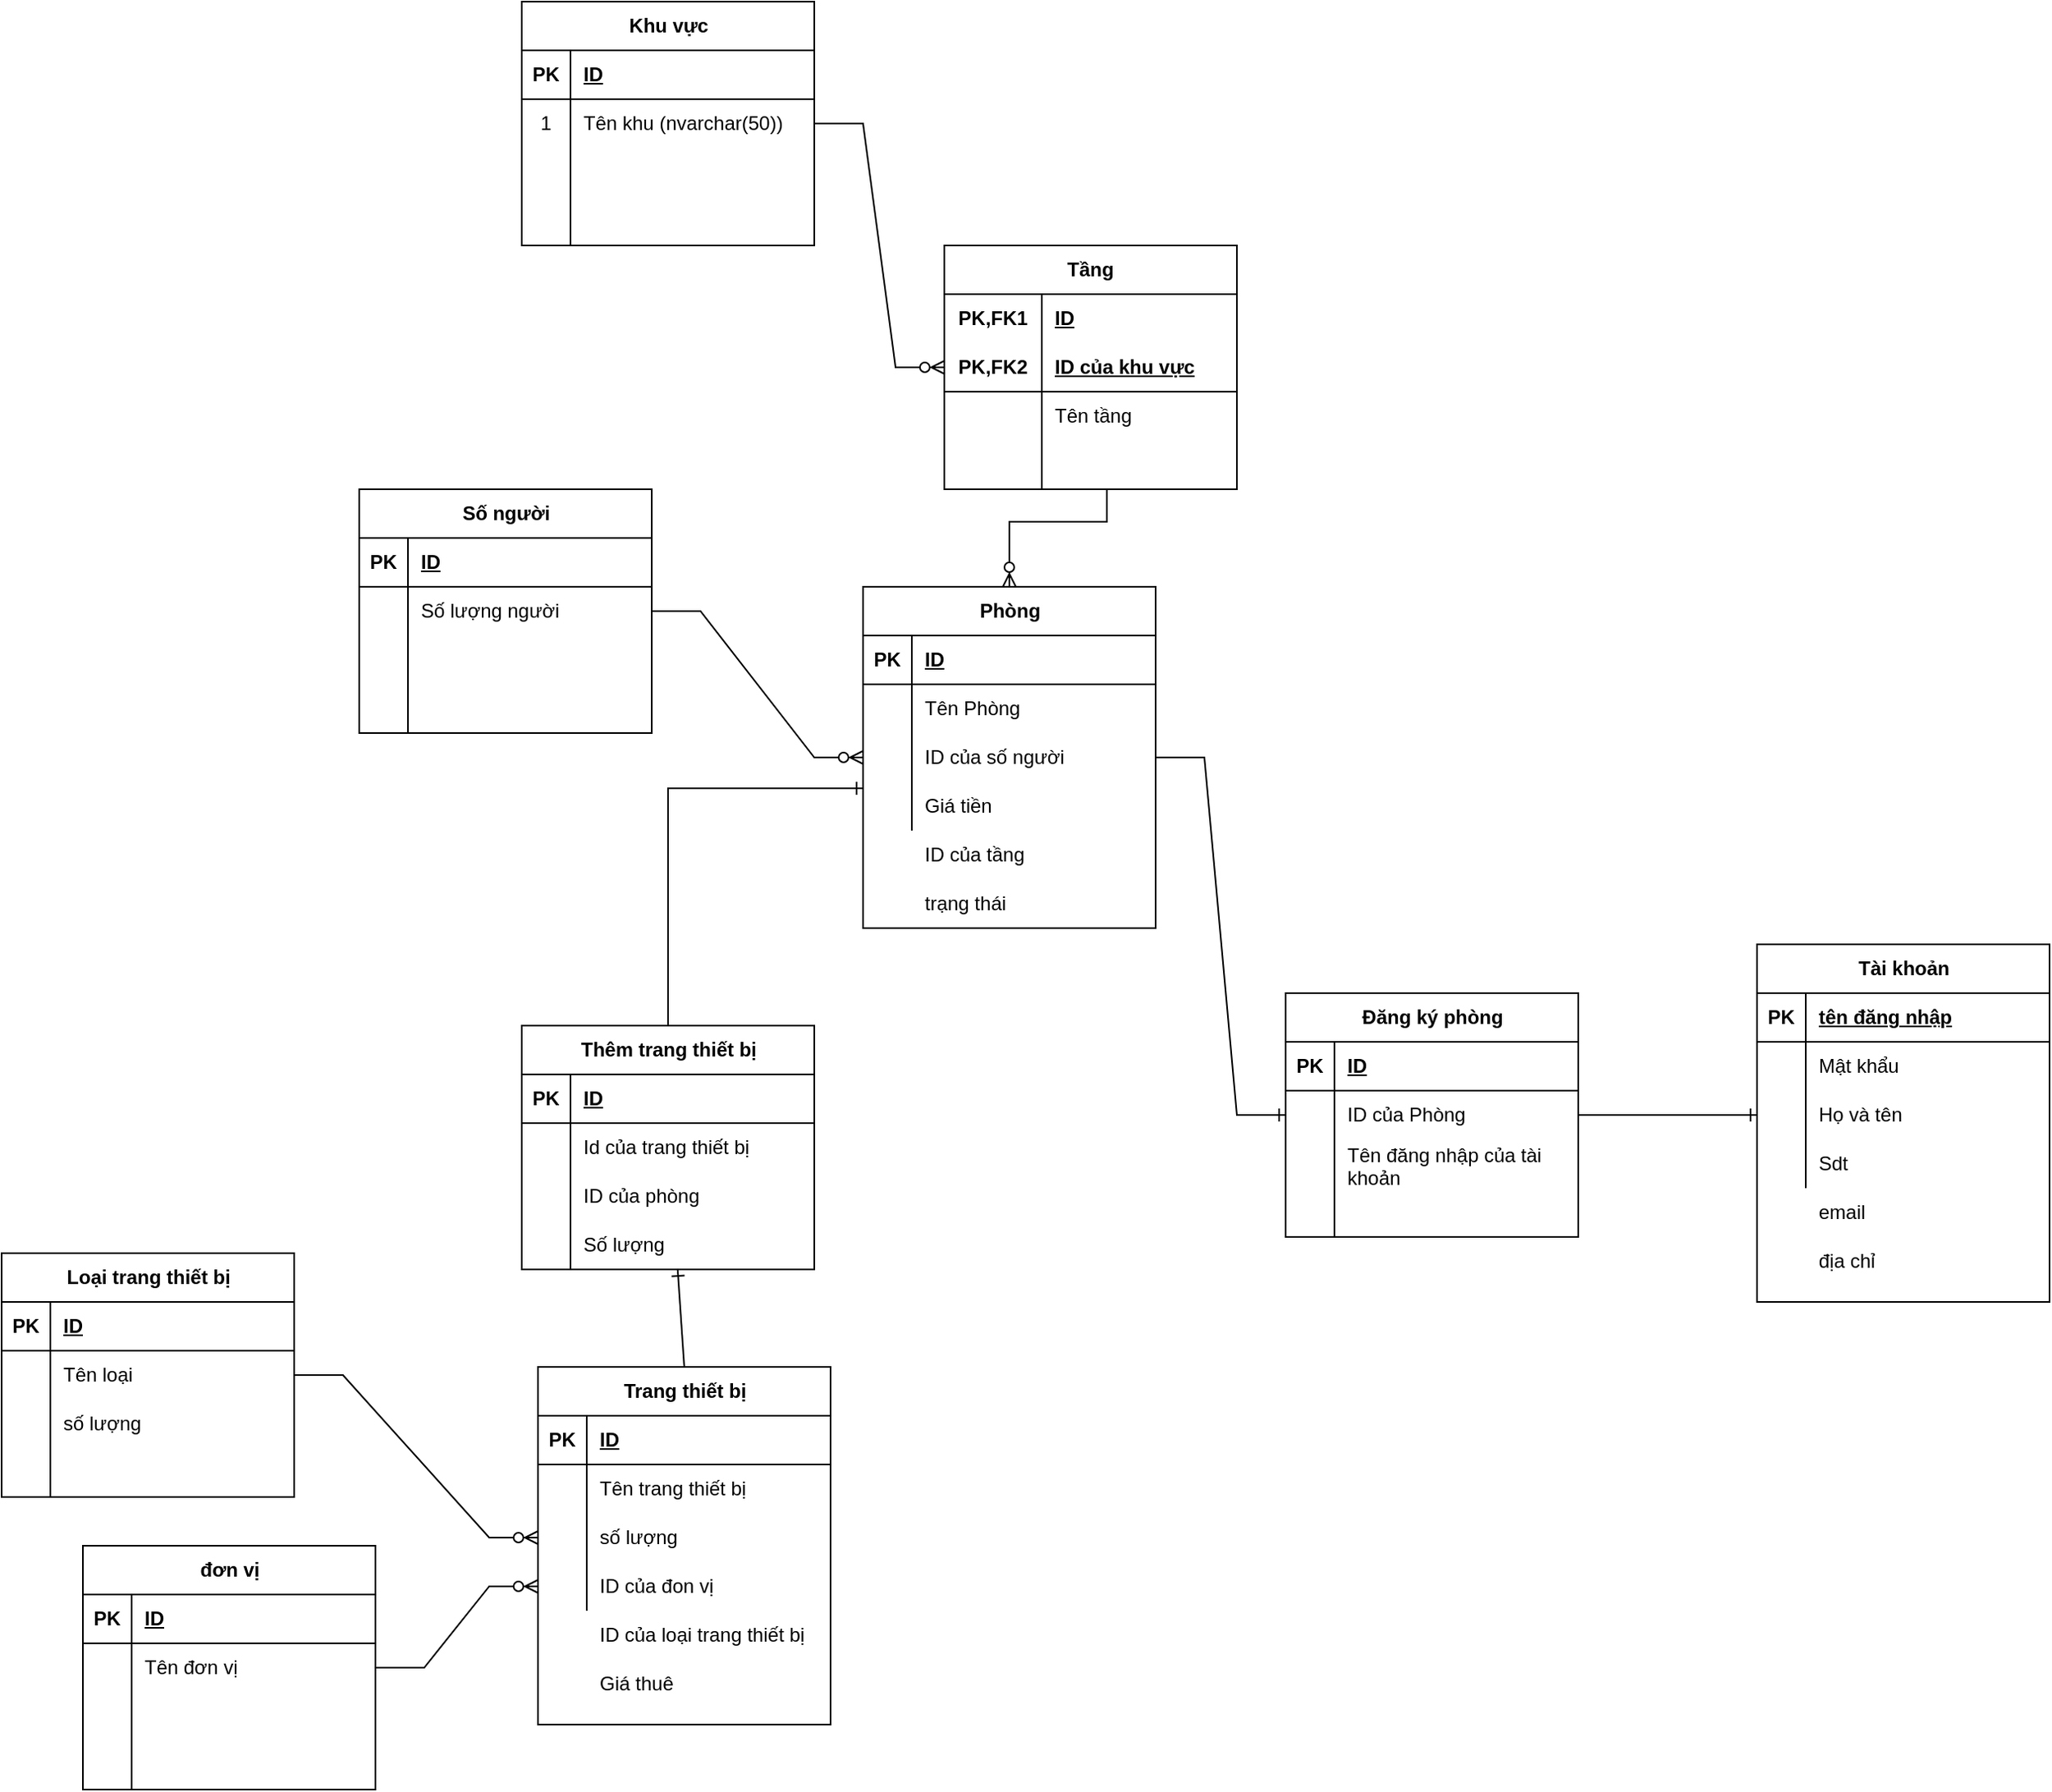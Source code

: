 <mxfile version="22.1.3" type="device">
  <diagram name="Page-1" id="UUaWmnkSA0B-G50hoNeX">
    <mxGraphModel dx="954" dy="1619" grid="1" gridSize="10" guides="1" tooltips="1" connect="1" arrows="1" fold="1" page="1" pageScale="1" pageWidth="850" pageHeight="1100" math="0" shadow="0">
      <root>
        <mxCell id="0" />
        <mxCell id="1" parent="0" />
        <mxCell id="6jf7zv99Zk3OFkYuQhSN-3" value="Khu vực" style="shape=table;startSize=30;container=1;collapsible=1;childLayout=tableLayout;fixedRows=1;rowLines=0;fontStyle=1;align=center;resizeLast=1;html=1;" vertex="1" parent="1">
          <mxGeometry x="400" y="-80" width="180" height="150" as="geometry" />
        </mxCell>
        <mxCell id="6jf7zv99Zk3OFkYuQhSN-4" value="" style="shape=tableRow;horizontal=0;startSize=0;swimlaneHead=0;swimlaneBody=0;fillColor=none;collapsible=0;dropTarget=0;points=[[0,0.5],[1,0.5]];portConstraint=eastwest;top=0;left=0;right=0;bottom=1;" vertex="1" parent="6jf7zv99Zk3OFkYuQhSN-3">
          <mxGeometry y="30" width="180" height="30" as="geometry" />
        </mxCell>
        <mxCell id="6jf7zv99Zk3OFkYuQhSN-5" value="PK" style="shape=partialRectangle;connectable=0;fillColor=none;top=0;left=0;bottom=0;right=0;fontStyle=1;overflow=hidden;whiteSpace=wrap;html=1;" vertex="1" parent="6jf7zv99Zk3OFkYuQhSN-4">
          <mxGeometry width="30" height="30" as="geometry">
            <mxRectangle width="30" height="30" as="alternateBounds" />
          </mxGeometry>
        </mxCell>
        <mxCell id="6jf7zv99Zk3OFkYuQhSN-6" value="ID" style="shape=partialRectangle;connectable=0;fillColor=none;top=0;left=0;bottom=0;right=0;align=left;spacingLeft=6;fontStyle=5;overflow=hidden;whiteSpace=wrap;html=1;" vertex="1" parent="6jf7zv99Zk3OFkYuQhSN-4">
          <mxGeometry x="30" width="150" height="30" as="geometry">
            <mxRectangle width="150" height="30" as="alternateBounds" />
          </mxGeometry>
        </mxCell>
        <mxCell id="6jf7zv99Zk3OFkYuQhSN-7" value="" style="shape=tableRow;horizontal=0;startSize=0;swimlaneHead=0;swimlaneBody=0;fillColor=none;collapsible=0;dropTarget=0;points=[[0,0.5],[1,0.5]];portConstraint=eastwest;top=0;left=0;right=0;bottom=0;" vertex="1" parent="6jf7zv99Zk3OFkYuQhSN-3">
          <mxGeometry y="60" width="180" height="30" as="geometry" />
        </mxCell>
        <mxCell id="6jf7zv99Zk3OFkYuQhSN-8" value="1" style="shape=partialRectangle;connectable=0;fillColor=none;top=0;left=0;bottom=0;right=0;editable=1;overflow=hidden;whiteSpace=wrap;html=1;" vertex="1" parent="6jf7zv99Zk3OFkYuQhSN-7">
          <mxGeometry width="30" height="30" as="geometry">
            <mxRectangle width="30" height="30" as="alternateBounds" />
          </mxGeometry>
        </mxCell>
        <mxCell id="6jf7zv99Zk3OFkYuQhSN-9" value="Tên khu (nvarchar(50))" style="shape=partialRectangle;connectable=0;fillColor=none;top=0;left=0;bottom=0;right=0;align=left;spacingLeft=6;overflow=hidden;whiteSpace=wrap;html=1;" vertex="1" parent="6jf7zv99Zk3OFkYuQhSN-7">
          <mxGeometry x="30" width="150" height="30" as="geometry">
            <mxRectangle width="150" height="30" as="alternateBounds" />
          </mxGeometry>
        </mxCell>
        <mxCell id="6jf7zv99Zk3OFkYuQhSN-10" value="" style="shape=tableRow;horizontal=0;startSize=0;swimlaneHead=0;swimlaneBody=0;fillColor=none;collapsible=0;dropTarget=0;points=[[0,0.5],[1,0.5]];portConstraint=eastwest;top=0;left=0;right=0;bottom=0;" vertex="1" parent="6jf7zv99Zk3OFkYuQhSN-3">
          <mxGeometry y="90" width="180" height="30" as="geometry" />
        </mxCell>
        <mxCell id="6jf7zv99Zk3OFkYuQhSN-11" value="" style="shape=partialRectangle;connectable=0;fillColor=none;top=0;left=0;bottom=0;right=0;editable=1;overflow=hidden;whiteSpace=wrap;html=1;" vertex="1" parent="6jf7zv99Zk3OFkYuQhSN-10">
          <mxGeometry width="30" height="30" as="geometry">
            <mxRectangle width="30" height="30" as="alternateBounds" />
          </mxGeometry>
        </mxCell>
        <mxCell id="6jf7zv99Zk3OFkYuQhSN-12" value="" style="shape=partialRectangle;connectable=0;fillColor=none;top=0;left=0;bottom=0;right=0;align=left;spacingLeft=6;overflow=hidden;whiteSpace=wrap;html=1;" vertex="1" parent="6jf7zv99Zk3OFkYuQhSN-10">
          <mxGeometry x="30" width="150" height="30" as="geometry">
            <mxRectangle width="150" height="30" as="alternateBounds" />
          </mxGeometry>
        </mxCell>
        <mxCell id="6jf7zv99Zk3OFkYuQhSN-13" value="" style="shape=tableRow;horizontal=0;startSize=0;swimlaneHead=0;swimlaneBody=0;fillColor=none;collapsible=0;dropTarget=0;points=[[0,0.5],[1,0.5]];portConstraint=eastwest;top=0;left=0;right=0;bottom=0;" vertex="1" parent="6jf7zv99Zk3OFkYuQhSN-3">
          <mxGeometry y="120" width="180" height="30" as="geometry" />
        </mxCell>
        <mxCell id="6jf7zv99Zk3OFkYuQhSN-14" value="" style="shape=partialRectangle;connectable=0;fillColor=none;top=0;left=0;bottom=0;right=0;editable=1;overflow=hidden;whiteSpace=wrap;html=1;" vertex="1" parent="6jf7zv99Zk3OFkYuQhSN-13">
          <mxGeometry width="30" height="30" as="geometry">
            <mxRectangle width="30" height="30" as="alternateBounds" />
          </mxGeometry>
        </mxCell>
        <mxCell id="6jf7zv99Zk3OFkYuQhSN-15" value="" style="shape=partialRectangle;connectable=0;fillColor=none;top=0;left=0;bottom=0;right=0;align=left;spacingLeft=6;overflow=hidden;whiteSpace=wrap;html=1;" vertex="1" parent="6jf7zv99Zk3OFkYuQhSN-13">
          <mxGeometry x="30" width="150" height="30" as="geometry">
            <mxRectangle width="150" height="30" as="alternateBounds" />
          </mxGeometry>
        </mxCell>
        <mxCell id="6jf7zv99Zk3OFkYuQhSN-42" value="Tầng" style="shape=table;startSize=30;container=1;collapsible=1;childLayout=tableLayout;fixedRows=1;rowLines=0;fontStyle=1;align=center;resizeLast=1;html=1;whiteSpace=wrap;" vertex="1" parent="1">
          <mxGeometry x="660" y="70" width="180" height="150" as="geometry" />
        </mxCell>
        <mxCell id="6jf7zv99Zk3OFkYuQhSN-43" value="" style="shape=tableRow;horizontal=0;startSize=0;swimlaneHead=0;swimlaneBody=0;fillColor=none;collapsible=0;dropTarget=0;points=[[0,0.5],[1,0.5]];portConstraint=eastwest;top=0;left=0;right=0;bottom=0;html=1;" vertex="1" parent="6jf7zv99Zk3OFkYuQhSN-42">
          <mxGeometry y="30" width="180" height="30" as="geometry" />
        </mxCell>
        <mxCell id="6jf7zv99Zk3OFkYuQhSN-44" value="PK,FK1" style="shape=partialRectangle;connectable=0;fillColor=none;top=0;left=0;bottom=0;right=0;fontStyle=1;overflow=hidden;html=1;whiteSpace=wrap;" vertex="1" parent="6jf7zv99Zk3OFkYuQhSN-43">
          <mxGeometry width="60" height="30" as="geometry">
            <mxRectangle width="60" height="30" as="alternateBounds" />
          </mxGeometry>
        </mxCell>
        <mxCell id="6jf7zv99Zk3OFkYuQhSN-45" value="ID" style="shape=partialRectangle;connectable=0;fillColor=none;top=0;left=0;bottom=0;right=0;align=left;spacingLeft=6;fontStyle=5;overflow=hidden;html=1;whiteSpace=wrap;" vertex="1" parent="6jf7zv99Zk3OFkYuQhSN-43">
          <mxGeometry x="60" width="120" height="30" as="geometry">
            <mxRectangle width="120" height="30" as="alternateBounds" />
          </mxGeometry>
        </mxCell>
        <mxCell id="6jf7zv99Zk3OFkYuQhSN-46" value="" style="shape=tableRow;horizontal=0;startSize=0;swimlaneHead=0;swimlaneBody=0;fillColor=none;collapsible=0;dropTarget=0;points=[[0,0.5],[1,0.5]];portConstraint=eastwest;top=0;left=0;right=0;bottom=1;html=1;" vertex="1" parent="6jf7zv99Zk3OFkYuQhSN-42">
          <mxGeometry y="60" width="180" height="30" as="geometry" />
        </mxCell>
        <mxCell id="6jf7zv99Zk3OFkYuQhSN-47" value="PK,FK2" style="shape=partialRectangle;connectable=0;fillColor=none;top=0;left=0;bottom=0;right=0;fontStyle=1;overflow=hidden;html=1;whiteSpace=wrap;" vertex="1" parent="6jf7zv99Zk3OFkYuQhSN-46">
          <mxGeometry width="60" height="30" as="geometry">
            <mxRectangle width="60" height="30" as="alternateBounds" />
          </mxGeometry>
        </mxCell>
        <mxCell id="6jf7zv99Zk3OFkYuQhSN-48" value="ID của khu vực" style="shape=partialRectangle;connectable=0;fillColor=none;top=0;left=0;bottom=0;right=0;align=left;spacingLeft=6;fontStyle=5;overflow=hidden;html=1;whiteSpace=wrap;" vertex="1" parent="6jf7zv99Zk3OFkYuQhSN-46">
          <mxGeometry x="60" width="120" height="30" as="geometry">
            <mxRectangle width="120" height="30" as="alternateBounds" />
          </mxGeometry>
        </mxCell>
        <mxCell id="6jf7zv99Zk3OFkYuQhSN-49" value="" style="shape=tableRow;horizontal=0;startSize=0;swimlaneHead=0;swimlaneBody=0;fillColor=none;collapsible=0;dropTarget=0;points=[[0,0.5],[1,0.5]];portConstraint=eastwest;top=0;left=0;right=0;bottom=0;html=1;" vertex="1" parent="6jf7zv99Zk3OFkYuQhSN-42">
          <mxGeometry y="90" width="180" height="30" as="geometry" />
        </mxCell>
        <mxCell id="6jf7zv99Zk3OFkYuQhSN-50" value="" style="shape=partialRectangle;connectable=0;fillColor=none;top=0;left=0;bottom=0;right=0;editable=1;overflow=hidden;html=1;whiteSpace=wrap;" vertex="1" parent="6jf7zv99Zk3OFkYuQhSN-49">
          <mxGeometry width="60" height="30" as="geometry">
            <mxRectangle width="60" height="30" as="alternateBounds" />
          </mxGeometry>
        </mxCell>
        <mxCell id="6jf7zv99Zk3OFkYuQhSN-51" value="Tên tầng" style="shape=partialRectangle;connectable=0;fillColor=none;top=0;left=0;bottom=0;right=0;align=left;spacingLeft=6;overflow=hidden;html=1;whiteSpace=wrap;" vertex="1" parent="6jf7zv99Zk3OFkYuQhSN-49">
          <mxGeometry x="60" width="120" height="30" as="geometry">
            <mxRectangle width="120" height="30" as="alternateBounds" />
          </mxGeometry>
        </mxCell>
        <mxCell id="6jf7zv99Zk3OFkYuQhSN-52" value="" style="shape=tableRow;horizontal=0;startSize=0;swimlaneHead=0;swimlaneBody=0;fillColor=none;collapsible=0;dropTarget=0;points=[[0,0.5],[1,0.5]];portConstraint=eastwest;top=0;left=0;right=0;bottom=0;html=1;" vertex="1" parent="6jf7zv99Zk3OFkYuQhSN-42">
          <mxGeometry y="120" width="180" height="30" as="geometry" />
        </mxCell>
        <mxCell id="6jf7zv99Zk3OFkYuQhSN-53" value="" style="shape=partialRectangle;connectable=0;fillColor=none;top=0;left=0;bottom=0;right=0;editable=1;overflow=hidden;html=1;whiteSpace=wrap;" vertex="1" parent="6jf7zv99Zk3OFkYuQhSN-52">
          <mxGeometry width="60" height="30" as="geometry">
            <mxRectangle width="60" height="30" as="alternateBounds" />
          </mxGeometry>
        </mxCell>
        <mxCell id="6jf7zv99Zk3OFkYuQhSN-54" value="" style="shape=partialRectangle;connectable=0;fillColor=none;top=0;left=0;bottom=0;right=0;align=left;spacingLeft=6;overflow=hidden;html=1;whiteSpace=wrap;" vertex="1" parent="6jf7zv99Zk3OFkYuQhSN-52">
          <mxGeometry x="60" width="120" height="30" as="geometry">
            <mxRectangle width="120" height="30" as="alternateBounds" />
          </mxGeometry>
        </mxCell>
        <mxCell id="6jf7zv99Zk3OFkYuQhSN-56" value="Số người" style="shape=table;startSize=30;container=1;collapsible=1;childLayout=tableLayout;fixedRows=1;rowLines=0;fontStyle=1;align=center;resizeLast=1;html=1;" vertex="1" parent="1">
          <mxGeometry x="300" y="220" width="180" height="150" as="geometry" />
        </mxCell>
        <mxCell id="6jf7zv99Zk3OFkYuQhSN-57" value="" style="shape=tableRow;horizontal=0;startSize=0;swimlaneHead=0;swimlaneBody=0;fillColor=none;collapsible=0;dropTarget=0;points=[[0,0.5],[1,0.5]];portConstraint=eastwest;top=0;left=0;right=0;bottom=1;" vertex="1" parent="6jf7zv99Zk3OFkYuQhSN-56">
          <mxGeometry y="30" width="180" height="30" as="geometry" />
        </mxCell>
        <mxCell id="6jf7zv99Zk3OFkYuQhSN-58" value="PK" style="shape=partialRectangle;connectable=0;fillColor=none;top=0;left=0;bottom=0;right=0;fontStyle=1;overflow=hidden;whiteSpace=wrap;html=1;" vertex="1" parent="6jf7zv99Zk3OFkYuQhSN-57">
          <mxGeometry width="30" height="30" as="geometry">
            <mxRectangle width="30" height="30" as="alternateBounds" />
          </mxGeometry>
        </mxCell>
        <mxCell id="6jf7zv99Zk3OFkYuQhSN-59" value="ID" style="shape=partialRectangle;connectable=0;fillColor=none;top=0;left=0;bottom=0;right=0;align=left;spacingLeft=6;fontStyle=5;overflow=hidden;whiteSpace=wrap;html=1;" vertex="1" parent="6jf7zv99Zk3OFkYuQhSN-57">
          <mxGeometry x="30" width="150" height="30" as="geometry">
            <mxRectangle width="150" height="30" as="alternateBounds" />
          </mxGeometry>
        </mxCell>
        <mxCell id="6jf7zv99Zk3OFkYuQhSN-60" value="" style="shape=tableRow;horizontal=0;startSize=0;swimlaneHead=0;swimlaneBody=0;fillColor=none;collapsible=0;dropTarget=0;points=[[0,0.5],[1,0.5]];portConstraint=eastwest;top=0;left=0;right=0;bottom=0;" vertex="1" parent="6jf7zv99Zk3OFkYuQhSN-56">
          <mxGeometry y="60" width="180" height="30" as="geometry" />
        </mxCell>
        <mxCell id="6jf7zv99Zk3OFkYuQhSN-61" value="" style="shape=partialRectangle;connectable=0;fillColor=none;top=0;left=0;bottom=0;right=0;editable=1;overflow=hidden;whiteSpace=wrap;html=1;" vertex="1" parent="6jf7zv99Zk3OFkYuQhSN-60">
          <mxGeometry width="30" height="30" as="geometry">
            <mxRectangle width="30" height="30" as="alternateBounds" />
          </mxGeometry>
        </mxCell>
        <mxCell id="6jf7zv99Zk3OFkYuQhSN-62" value="Số lượng người" style="shape=partialRectangle;connectable=0;fillColor=none;top=0;left=0;bottom=0;right=0;align=left;spacingLeft=6;overflow=hidden;whiteSpace=wrap;html=1;" vertex="1" parent="6jf7zv99Zk3OFkYuQhSN-60">
          <mxGeometry x="30" width="150" height="30" as="geometry">
            <mxRectangle width="150" height="30" as="alternateBounds" />
          </mxGeometry>
        </mxCell>
        <mxCell id="6jf7zv99Zk3OFkYuQhSN-63" value="" style="shape=tableRow;horizontal=0;startSize=0;swimlaneHead=0;swimlaneBody=0;fillColor=none;collapsible=0;dropTarget=0;points=[[0,0.5],[1,0.5]];portConstraint=eastwest;top=0;left=0;right=0;bottom=0;" vertex="1" parent="6jf7zv99Zk3OFkYuQhSN-56">
          <mxGeometry y="90" width="180" height="30" as="geometry" />
        </mxCell>
        <mxCell id="6jf7zv99Zk3OFkYuQhSN-64" value="" style="shape=partialRectangle;connectable=0;fillColor=none;top=0;left=0;bottom=0;right=0;editable=1;overflow=hidden;whiteSpace=wrap;html=1;" vertex="1" parent="6jf7zv99Zk3OFkYuQhSN-63">
          <mxGeometry width="30" height="30" as="geometry">
            <mxRectangle width="30" height="30" as="alternateBounds" />
          </mxGeometry>
        </mxCell>
        <mxCell id="6jf7zv99Zk3OFkYuQhSN-65" value="" style="shape=partialRectangle;connectable=0;fillColor=none;top=0;left=0;bottom=0;right=0;align=left;spacingLeft=6;overflow=hidden;whiteSpace=wrap;html=1;" vertex="1" parent="6jf7zv99Zk3OFkYuQhSN-63">
          <mxGeometry x="30" width="150" height="30" as="geometry">
            <mxRectangle width="150" height="30" as="alternateBounds" />
          </mxGeometry>
        </mxCell>
        <mxCell id="6jf7zv99Zk3OFkYuQhSN-66" value="" style="shape=tableRow;horizontal=0;startSize=0;swimlaneHead=0;swimlaneBody=0;fillColor=none;collapsible=0;dropTarget=0;points=[[0,0.5],[1,0.5]];portConstraint=eastwest;top=0;left=0;right=0;bottom=0;" vertex="1" parent="6jf7zv99Zk3OFkYuQhSN-56">
          <mxGeometry y="120" width="180" height="30" as="geometry" />
        </mxCell>
        <mxCell id="6jf7zv99Zk3OFkYuQhSN-67" value="" style="shape=partialRectangle;connectable=0;fillColor=none;top=0;left=0;bottom=0;right=0;editable=1;overflow=hidden;whiteSpace=wrap;html=1;" vertex="1" parent="6jf7zv99Zk3OFkYuQhSN-66">
          <mxGeometry width="30" height="30" as="geometry">
            <mxRectangle width="30" height="30" as="alternateBounds" />
          </mxGeometry>
        </mxCell>
        <mxCell id="6jf7zv99Zk3OFkYuQhSN-68" value="" style="shape=partialRectangle;connectable=0;fillColor=none;top=0;left=0;bottom=0;right=0;align=left;spacingLeft=6;overflow=hidden;whiteSpace=wrap;html=1;" vertex="1" parent="6jf7zv99Zk3OFkYuQhSN-66">
          <mxGeometry x="30" width="150" height="30" as="geometry">
            <mxRectangle width="150" height="30" as="alternateBounds" />
          </mxGeometry>
        </mxCell>
        <mxCell id="6jf7zv99Zk3OFkYuQhSN-85" value="" style="group" vertex="1" connectable="0" parent="1">
          <mxGeometry x="1160" y="500" width="180" height="220" as="geometry" />
        </mxCell>
        <mxCell id="6jf7zv99Zk3OFkYuQhSN-70" value="Tài khoản" style="shape=table;startSize=30;container=1;collapsible=1;childLayout=tableLayout;fixedRows=1;rowLines=0;fontStyle=1;align=center;resizeLast=1;html=1;" vertex="1" parent="6jf7zv99Zk3OFkYuQhSN-85">
          <mxGeometry width="180" height="220" as="geometry" />
        </mxCell>
        <mxCell id="6jf7zv99Zk3OFkYuQhSN-71" value="" style="shape=tableRow;horizontal=0;startSize=0;swimlaneHead=0;swimlaneBody=0;fillColor=none;collapsible=0;dropTarget=0;points=[[0,0.5],[1,0.5]];portConstraint=eastwest;top=0;left=0;right=0;bottom=1;" vertex="1" parent="6jf7zv99Zk3OFkYuQhSN-70">
          <mxGeometry y="30" width="180" height="30" as="geometry" />
        </mxCell>
        <mxCell id="6jf7zv99Zk3OFkYuQhSN-72" value="PK" style="shape=partialRectangle;connectable=0;fillColor=none;top=0;left=0;bottom=0;right=0;fontStyle=1;overflow=hidden;whiteSpace=wrap;html=1;" vertex="1" parent="6jf7zv99Zk3OFkYuQhSN-71">
          <mxGeometry width="30" height="30" as="geometry">
            <mxRectangle width="30" height="30" as="alternateBounds" />
          </mxGeometry>
        </mxCell>
        <mxCell id="6jf7zv99Zk3OFkYuQhSN-73" value="tên đăng nhập" style="shape=partialRectangle;connectable=0;fillColor=none;top=0;left=0;bottom=0;right=0;align=left;spacingLeft=6;fontStyle=5;overflow=hidden;whiteSpace=wrap;html=1;" vertex="1" parent="6jf7zv99Zk3OFkYuQhSN-71">
          <mxGeometry x="30" width="150" height="30" as="geometry">
            <mxRectangle width="150" height="30" as="alternateBounds" />
          </mxGeometry>
        </mxCell>
        <mxCell id="6jf7zv99Zk3OFkYuQhSN-74" value="" style="shape=tableRow;horizontal=0;startSize=0;swimlaneHead=0;swimlaneBody=0;fillColor=none;collapsible=0;dropTarget=0;points=[[0,0.5],[1,0.5]];portConstraint=eastwest;top=0;left=0;right=0;bottom=0;" vertex="1" parent="6jf7zv99Zk3OFkYuQhSN-70">
          <mxGeometry y="60" width="180" height="30" as="geometry" />
        </mxCell>
        <mxCell id="6jf7zv99Zk3OFkYuQhSN-75" value="" style="shape=partialRectangle;connectable=0;fillColor=none;top=0;left=0;bottom=0;right=0;editable=1;overflow=hidden;whiteSpace=wrap;html=1;" vertex="1" parent="6jf7zv99Zk3OFkYuQhSN-74">
          <mxGeometry width="30" height="30" as="geometry">
            <mxRectangle width="30" height="30" as="alternateBounds" />
          </mxGeometry>
        </mxCell>
        <mxCell id="6jf7zv99Zk3OFkYuQhSN-76" value="Mật khẩu" style="shape=partialRectangle;connectable=0;fillColor=none;top=0;left=0;bottom=0;right=0;align=left;spacingLeft=6;overflow=hidden;whiteSpace=wrap;html=1;" vertex="1" parent="6jf7zv99Zk3OFkYuQhSN-74">
          <mxGeometry x="30" width="150" height="30" as="geometry">
            <mxRectangle width="150" height="30" as="alternateBounds" />
          </mxGeometry>
        </mxCell>
        <mxCell id="6jf7zv99Zk3OFkYuQhSN-77" value="" style="shape=tableRow;horizontal=0;startSize=0;swimlaneHead=0;swimlaneBody=0;fillColor=none;collapsible=0;dropTarget=0;points=[[0,0.5],[1,0.5]];portConstraint=eastwest;top=0;left=0;right=0;bottom=0;" vertex="1" parent="6jf7zv99Zk3OFkYuQhSN-70">
          <mxGeometry y="90" width="180" height="30" as="geometry" />
        </mxCell>
        <mxCell id="6jf7zv99Zk3OFkYuQhSN-78" value="" style="shape=partialRectangle;connectable=0;fillColor=none;top=0;left=0;bottom=0;right=0;editable=1;overflow=hidden;whiteSpace=wrap;html=1;" vertex="1" parent="6jf7zv99Zk3OFkYuQhSN-77">
          <mxGeometry width="30" height="30" as="geometry">
            <mxRectangle width="30" height="30" as="alternateBounds" />
          </mxGeometry>
        </mxCell>
        <mxCell id="6jf7zv99Zk3OFkYuQhSN-79" value="Họ và tên" style="shape=partialRectangle;connectable=0;fillColor=none;top=0;left=0;bottom=0;right=0;align=left;spacingLeft=6;overflow=hidden;whiteSpace=wrap;html=1;" vertex="1" parent="6jf7zv99Zk3OFkYuQhSN-77">
          <mxGeometry x="30" width="150" height="30" as="geometry">
            <mxRectangle width="150" height="30" as="alternateBounds" />
          </mxGeometry>
        </mxCell>
        <mxCell id="6jf7zv99Zk3OFkYuQhSN-80" value="" style="shape=tableRow;horizontal=0;startSize=0;swimlaneHead=0;swimlaneBody=0;fillColor=none;collapsible=0;dropTarget=0;points=[[0,0.5],[1,0.5]];portConstraint=eastwest;top=0;left=0;right=0;bottom=0;" vertex="1" parent="6jf7zv99Zk3OFkYuQhSN-70">
          <mxGeometry y="120" width="180" height="30" as="geometry" />
        </mxCell>
        <mxCell id="6jf7zv99Zk3OFkYuQhSN-81" value="" style="shape=partialRectangle;connectable=0;fillColor=none;top=0;left=0;bottom=0;right=0;editable=1;overflow=hidden;whiteSpace=wrap;html=1;" vertex="1" parent="6jf7zv99Zk3OFkYuQhSN-80">
          <mxGeometry width="30" height="30" as="geometry">
            <mxRectangle width="30" height="30" as="alternateBounds" />
          </mxGeometry>
        </mxCell>
        <mxCell id="6jf7zv99Zk3OFkYuQhSN-82" value="Sdt" style="shape=partialRectangle;connectable=0;fillColor=none;top=0;left=0;bottom=0;right=0;align=left;spacingLeft=6;overflow=hidden;whiteSpace=wrap;html=1;" vertex="1" parent="6jf7zv99Zk3OFkYuQhSN-80">
          <mxGeometry x="30" width="150" height="30" as="geometry">
            <mxRectangle width="150" height="30" as="alternateBounds" />
          </mxGeometry>
        </mxCell>
        <mxCell id="6jf7zv99Zk3OFkYuQhSN-83" value="email" style="shape=partialRectangle;connectable=0;fillColor=none;top=0;left=0;bottom=0;right=0;align=left;spacingLeft=6;overflow=hidden;whiteSpace=wrap;html=1;" vertex="1" parent="6jf7zv99Zk3OFkYuQhSN-85">
          <mxGeometry x="30" y="150" width="150" height="30" as="geometry">
            <mxRectangle width="150" height="30" as="alternateBounds" />
          </mxGeometry>
        </mxCell>
        <mxCell id="6jf7zv99Zk3OFkYuQhSN-84" value="địa chỉ" style="shape=partialRectangle;connectable=0;fillColor=none;top=0;left=0;bottom=0;right=0;align=left;spacingLeft=6;overflow=hidden;whiteSpace=wrap;html=1;" vertex="1" parent="6jf7zv99Zk3OFkYuQhSN-85">
          <mxGeometry x="30" y="180" width="150" height="30" as="geometry">
            <mxRectangle width="150" height="30" as="alternateBounds" />
          </mxGeometry>
        </mxCell>
        <mxCell id="6jf7zv99Zk3OFkYuQhSN-86" value="" style="group" vertex="1" connectable="0" parent="1">
          <mxGeometry x="610" y="280" width="180" height="210" as="geometry" />
        </mxCell>
        <mxCell id="6jf7zv99Zk3OFkYuQhSN-29" value="Phòng" style="shape=table;startSize=30;container=1;collapsible=1;childLayout=tableLayout;fixedRows=1;rowLines=0;fontStyle=1;align=center;resizeLast=1;html=1;" vertex="1" parent="6jf7zv99Zk3OFkYuQhSN-86">
          <mxGeometry width="180" height="210" as="geometry" />
        </mxCell>
        <mxCell id="6jf7zv99Zk3OFkYuQhSN-30" value="" style="shape=tableRow;horizontal=0;startSize=0;swimlaneHead=0;swimlaneBody=0;fillColor=none;collapsible=0;dropTarget=0;points=[[0,0.5],[1,0.5]];portConstraint=eastwest;top=0;left=0;right=0;bottom=1;" vertex="1" parent="6jf7zv99Zk3OFkYuQhSN-29">
          <mxGeometry y="30" width="180" height="30" as="geometry" />
        </mxCell>
        <mxCell id="6jf7zv99Zk3OFkYuQhSN-31" value="PK" style="shape=partialRectangle;connectable=0;fillColor=none;top=0;left=0;bottom=0;right=0;fontStyle=1;overflow=hidden;whiteSpace=wrap;html=1;" vertex="1" parent="6jf7zv99Zk3OFkYuQhSN-30">
          <mxGeometry width="30" height="30" as="geometry">
            <mxRectangle width="30" height="30" as="alternateBounds" />
          </mxGeometry>
        </mxCell>
        <mxCell id="6jf7zv99Zk3OFkYuQhSN-32" value="ID" style="shape=partialRectangle;connectable=0;fillColor=none;top=0;left=0;bottom=0;right=0;align=left;spacingLeft=6;fontStyle=5;overflow=hidden;whiteSpace=wrap;html=1;" vertex="1" parent="6jf7zv99Zk3OFkYuQhSN-30">
          <mxGeometry x="30" width="150" height="30" as="geometry">
            <mxRectangle width="150" height="30" as="alternateBounds" />
          </mxGeometry>
        </mxCell>
        <mxCell id="6jf7zv99Zk3OFkYuQhSN-33" value="" style="shape=tableRow;horizontal=0;startSize=0;swimlaneHead=0;swimlaneBody=0;fillColor=none;collapsible=0;dropTarget=0;points=[[0,0.5],[1,0.5]];portConstraint=eastwest;top=0;left=0;right=0;bottom=0;" vertex="1" parent="6jf7zv99Zk3OFkYuQhSN-29">
          <mxGeometry y="60" width="180" height="30" as="geometry" />
        </mxCell>
        <mxCell id="6jf7zv99Zk3OFkYuQhSN-34" value="" style="shape=partialRectangle;connectable=0;fillColor=none;top=0;left=0;bottom=0;right=0;editable=1;overflow=hidden;whiteSpace=wrap;html=1;" vertex="1" parent="6jf7zv99Zk3OFkYuQhSN-33">
          <mxGeometry width="30" height="30" as="geometry">
            <mxRectangle width="30" height="30" as="alternateBounds" />
          </mxGeometry>
        </mxCell>
        <mxCell id="6jf7zv99Zk3OFkYuQhSN-35" value="Tên Phòng" style="shape=partialRectangle;connectable=0;fillColor=none;top=0;left=0;bottom=0;right=0;align=left;spacingLeft=6;overflow=hidden;whiteSpace=wrap;html=1;" vertex="1" parent="6jf7zv99Zk3OFkYuQhSN-33">
          <mxGeometry x="30" width="150" height="30" as="geometry">
            <mxRectangle width="150" height="30" as="alternateBounds" />
          </mxGeometry>
        </mxCell>
        <mxCell id="6jf7zv99Zk3OFkYuQhSN-36" value="" style="shape=tableRow;horizontal=0;startSize=0;swimlaneHead=0;swimlaneBody=0;fillColor=none;collapsible=0;dropTarget=0;points=[[0,0.5],[1,0.5]];portConstraint=eastwest;top=0;left=0;right=0;bottom=0;" vertex="1" parent="6jf7zv99Zk3OFkYuQhSN-29">
          <mxGeometry y="90" width="180" height="30" as="geometry" />
        </mxCell>
        <mxCell id="6jf7zv99Zk3OFkYuQhSN-37" value="" style="shape=partialRectangle;connectable=0;fillColor=none;top=0;left=0;bottom=0;right=0;editable=1;overflow=hidden;whiteSpace=wrap;html=1;" vertex="1" parent="6jf7zv99Zk3OFkYuQhSN-36">
          <mxGeometry width="30" height="30" as="geometry">
            <mxRectangle width="30" height="30" as="alternateBounds" />
          </mxGeometry>
        </mxCell>
        <mxCell id="6jf7zv99Zk3OFkYuQhSN-38" value="ID của số người" style="shape=partialRectangle;connectable=0;fillColor=none;top=0;left=0;bottom=0;right=0;align=left;spacingLeft=6;overflow=hidden;whiteSpace=wrap;html=1;" vertex="1" parent="6jf7zv99Zk3OFkYuQhSN-36">
          <mxGeometry x="30" width="150" height="30" as="geometry">
            <mxRectangle width="150" height="30" as="alternateBounds" />
          </mxGeometry>
        </mxCell>
        <mxCell id="6jf7zv99Zk3OFkYuQhSN-39" value="" style="shape=tableRow;horizontal=0;startSize=0;swimlaneHead=0;swimlaneBody=0;fillColor=none;collapsible=0;dropTarget=0;points=[[0,0.5],[1,0.5]];portConstraint=eastwest;top=0;left=0;right=0;bottom=0;" vertex="1" parent="6jf7zv99Zk3OFkYuQhSN-29">
          <mxGeometry y="120" width="180" height="30" as="geometry" />
        </mxCell>
        <mxCell id="6jf7zv99Zk3OFkYuQhSN-40" value="" style="shape=partialRectangle;connectable=0;fillColor=none;top=0;left=0;bottom=0;right=0;editable=1;overflow=hidden;whiteSpace=wrap;html=1;" vertex="1" parent="6jf7zv99Zk3OFkYuQhSN-39">
          <mxGeometry width="30" height="30" as="geometry">
            <mxRectangle width="30" height="30" as="alternateBounds" />
          </mxGeometry>
        </mxCell>
        <mxCell id="6jf7zv99Zk3OFkYuQhSN-41" value="Giá tiền" style="shape=partialRectangle;connectable=0;fillColor=none;top=0;left=0;bottom=0;right=0;align=left;spacingLeft=6;overflow=hidden;whiteSpace=wrap;html=1;" vertex="1" parent="6jf7zv99Zk3OFkYuQhSN-39">
          <mxGeometry x="30" width="150" height="30" as="geometry">
            <mxRectangle width="150" height="30" as="alternateBounds" />
          </mxGeometry>
        </mxCell>
        <mxCell id="6jf7zv99Zk3OFkYuQhSN-55" value="ID của tầng" style="shape=partialRectangle;connectable=0;fillColor=none;top=0;left=0;bottom=0;right=0;align=left;spacingLeft=6;overflow=hidden;whiteSpace=wrap;html=1;" vertex="1" parent="6jf7zv99Zk3OFkYuQhSN-86">
          <mxGeometry x="30" y="150" width="150" height="30" as="geometry">
            <mxRectangle width="150" height="30" as="alternateBounds" />
          </mxGeometry>
        </mxCell>
        <mxCell id="6jf7zv99Zk3OFkYuQhSN-69" value="trạng thái" style="shape=partialRectangle;connectable=0;fillColor=none;top=0;left=0;bottom=0;right=0;align=left;spacingLeft=6;overflow=hidden;whiteSpace=wrap;html=1;" vertex="1" parent="6jf7zv99Zk3OFkYuQhSN-86">
          <mxGeometry x="30" y="180" width="150" height="30" as="geometry">
            <mxRectangle width="150" height="30" as="alternateBounds" />
          </mxGeometry>
        </mxCell>
        <mxCell id="6jf7zv99Zk3OFkYuQhSN-100" value="Đăng ký phòng" style="shape=table;startSize=30;container=1;collapsible=1;childLayout=tableLayout;fixedRows=1;rowLines=0;fontStyle=1;align=center;resizeLast=1;html=1;" vertex="1" parent="1">
          <mxGeometry x="870" y="530" width="180" height="150" as="geometry" />
        </mxCell>
        <mxCell id="6jf7zv99Zk3OFkYuQhSN-101" value="" style="shape=tableRow;horizontal=0;startSize=0;swimlaneHead=0;swimlaneBody=0;fillColor=none;collapsible=0;dropTarget=0;points=[[0,0.5],[1,0.5]];portConstraint=eastwest;top=0;left=0;right=0;bottom=1;" vertex="1" parent="6jf7zv99Zk3OFkYuQhSN-100">
          <mxGeometry y="30" width="180" height="30" as="geometry" />
        </mxCell>
        <mxCell id="6jf7zv99Zk3OFkYuQhSN-102" value="PK" style="shape=partialRectangle;connectable=0;fillColor=none;top=0;left=0;bottom=0;right=0;fontStyle=1;overflow=hidden;whiteSpace=wrap;html=1;" vertex="1" parent="6jf7zv99Zk3OFkYuQhSN-101">
          <mxGeometry width="30" height="30" as="geometry">
            <mxRectangle width="30" height="30" as="alternateBounds" />
          </mxGeometry>
        </mxCell>
        <mxCell id="6jf7zv99Zk3OFkYuQhSN-103" value="ID" style="shape=partialRectangle;connectable=0;fillColor=none;top=0;left=0;bottom=0;right=0;align=left;spacingLeft=6;fontStyle=5;overflow=hidden;whiteSpace=wrap;html=1;" vertex="1" parent="6jf7zv99Zk3OFkYuQhSN-101">
          <mxGeometry x="30" width="150" height="30" as="geometry">
            <mxRectangle width="150" height="30" as="alternateBounds" />
          </mxGeometry>
        </mxCell>
        <mxCell id="6jf7zv99Zk3OFkYuQhSN-104" value="" style="shape=tableRow;horizontal=0;startSize=0;swimlaneHead=0;swimlaneBody=0;fillColor=none;collapsible=0;dropTarget=0;points=[[0,0.5],[1,0.5]];portConstraint=eastwest;top=0;left=0;right=0;bottom=0;" vertex="1" parent="6jf7zv99Zk3OFkYuQhSN-100">
          <mxGeometry y="60" width="180" height="30" as="geometry" />
        </mxCell>
        <mxCell id="6jf7zv99Zk3OFkYuQhSN-105" value="" style="shape=partialRectangle;connectable=0;fillColor=none;top=0;left=0;bottom=0;right=0;editable=1;overflow=hidden;whiteSpace=wrap;html=1;" vertex="1" parent="6jf7zv99Zk3OFkYuQhSN-104">
          <mxGeometry width="30" height="30" as="geometry">
            <mxRectangle width="30" height="30" as="alternateBounds" />
          </mxGeometry>
        </mxCell>
        <mxCell id="6jf7zv99Zk3OFkYuQhSN-106" value="ID của Phòng" style="shape=partialRectangle;connectable=0;fillColor=none;top=0;left=0;bottom=0;right=0;align=left;spacingLeft=6;overflow=hidden;whiteSpace=wrap;html=1;" vertex="1" parent="6jf7zv99Zk3OFkYuQhSN-104">
          <mxGeometry x="30" width="150" height="30" as="geometry">
            <mxRectangle width="150" height="30" as="alternateBounds" />
          </mxGeometry>
        </mxCell>
        <mxCell id="6jf7zv99Zk3OFkYuQhSN-107" value="" style="shape=tableRow;horizontal=0;startSize=0;swimlaneHead=0;swimlaneBody=0;fillColor=none;collapsible=0;dropTarget=0;points=[[0,0.5],[1,0.5]];portConstraint=eastwest;top=0;left=0;right=0;bottom=0;" vertex="1" parent="6jf7zv99Zk3OFkYuQhSN-100">
          <mxGeometry y="90" width="180" height="30" as="geometry" />
        </mxCell>
        <mxCell id="6jf7zv99Zk3OFkYuQhSN-108" value="" style="shape=partialRectangle;connectable=0;fillColor=none;top=0;left=0;bottom=0;right=0;editable=1;overflow=hidden;whiteSpace=wrap;html=1;" vertex="1" parent="6jf7zv99Zk3OFkYuQhSN-107">
          <mxGeometry width="30" height="30" as="geometry">
            <mxRectangle width="30" height="30" as="alternateBounds" />
          </mxGeometry>
        </mxCell>
        <mxCell id="6jf7zv99Zk3OFkYuQhSN-109" value="Tên đăng nhập của tài khoản" style="shape=partialRectangle;connectable=0;fillColor=none;top=0;left=0;bottom=0;right=0;align=left;spacingLeft=6;overflow=hidden;whiteSpace=wrap;html=1;" vertex="1" parent="6jf7zv99Zk3OFkYuQhSN-107">
          <mxGeometry x="30" width="150" height="30" as="geometry">
            <mxRectangle width="150" height="30" as="alternateBounds" />
          </mxGeometry>
        </mxCell>
        <mxCell id="6jf7zv99Zk3OFkYuQhSN-110" value="" style="shape=tableRow;horizontal=0;startSize=0;swimlaneHead=0;swimlaneBody=0;fillColor=none;collapsible=0;dropTarget=0;points=[[0,0.5],[1,0.5]];portConstraint=eastwest;top=0;left=0;right=0;bottom=0;" vertex="1" parent="6jf7zv99Zk3OFkYuQhSN-100">
          <mxGeometry y="120" width="180" height="30" as="geometry" />
        </mxCell>
        <mxCell id="6jf7zv99Zk3OFkYuQhSN-111" value="" style="shape=partialRectangle;connectable=0;fillColor=none;top=0;left=0;bottom=0;right=0;editable=1;overflow=hidden;whiteSpace=wrap;html=1;" vertex="1" parent="6jf7zv99Zk3OFkYuQhSN-110">
          <mxGeometry width="30" height="30" as="geometry">
            <mxRectangle width="30" height="30" as="alternateBounds" />
          </mxGeometry>
        </mxCell>
        <mxCell id="6jf7zv99Zk3OFkYuQhSN-112" value="" style="shape=partialRectangle;connectable=0;fillColor=none;top=0;left=0;bottom=0;right=0;align=left;spacingLeft=6;overflow=hidden;whiteSpace=wrap;html=1;" vertex="1" parent="6jf7zv99Zk3OFkYuQhSN-110">
          <mxGeometry x="30" width="150" height="30" as="geometry">
            <mxRectangle width="150" height="30" as="alternateBounds" />
          </mxGeometry>
        </mxCell>
        <mxCell id="6jf7zv99Zk3OFkYuQhSN-128" value="đơn vị" style="shape=table;startSize=30;container=1;collapsible=1;childLayout=tableLayout;fixedRows=1;rowLines=0;fontStyle=1;align=center;resizeLast=1;html=1;" vertex="1" parent="1">
          <mxGeometry x="130" y="870" width="180" height="150" as="geometry" />
        </mxCell>
        <mxCell id="6jf7zv99Zk3OFkYuQhSN-129" value="" style="shape=tableRow;horizontal=0;startSize=0;swimlaneHead=0;swimlaneBody=0;fillColor=none;collapsible=0;dropTarget=0;points=[[0,0.5],[1,0.5]];portConstraint=eastwest;top=0;left=0;right=0;bottom=1;" vertex="1" parent="6jf7zv99Zk3OFkYuQhSN-128">
          <mxGeometry y="30" width="180" height="30" as="geometry" />
        </mxCell>
        <mxCell id="6jf7zv99Zk3OFkYuQhSN-130" value="PK" style="shape=partialRectangle;connectable=0;fillColor=none;top=0;left=0;bottom=0;right=0;fontStyle=1;overflow=hidden;whiteSpace=wrap;html=1;" vertex="1" parent="6jf7zv99Zk3OFkYuQhSN-129">
          <mxGeometry width="30" height="30" as="geometry">
            <mxRectangle width="30" height="30" as="alternateBounds" />
          </mxGeometry>
        </mxCell>
        <mxCell id="6jf7zv99Zk3OFkYuQhSN-131" value="ID" style="shape=partialRectangle;connectable=0;fillColor=none;top=0;left=0;bottom=0;right=0;align=left;spacingLeft=6;fontStyle=5;overflow=hidden;whiteSpace=wrap;html=1;" vertex="1" parent="6jf7zv99Zk3OFkYuQhSN-129">
          <mxGeometry x="30" width="150" height="30" as="geometry">
            <mxRectangle width="150" height="30" as="alternateBounds" />
          </mxGeometry>
        </mxCell>
        <mxCell id="6jf7zv99Zk3OFkYuQhSN-132" value="" style="shape=tableRow;horizontal=0;startSize=0;swimlaneHead=0;swimlaneBody=0;fillColor=none;collapsible=0;dropTarget=0;points=[[0,0.5],[1,0.5]];portConstraint=eastwest;top=0;left=0;right=0;bottom=0;" vertex="1" parent="6jf7zv99Zk3OFkYuQhSN-128">
          <mxGeometry y="60" width="180" height="30" as="geometry" />
        </mxCell>
        <mxCell id="6jf7zv99Zk3OFkYuQhSN-133" value="" style="shape=partialRectangle;connectable=0;fillColor=none;top=0;left=0;bottom=0;right=0;editable=1;overflow=hidden;whiteSpace=wrap;html=1;" vertex="1" parent="6jf7zv99Zk3OFkYuQhSN-132">
          <mxGeometry width="30" height="30" as="geometry">
            <mxRectangle width="30" height="30" as="alternateBounds" />
          </mxGeometry>
        </mxCell>
        <mxCell id="6jf7zv99Zk3OFkYuQhSN-134" value="Tên đơn vị" style="shape=partialRectangle;connectable=0;fillColor=none;top=0;left=0;bottom=0;right=0;align=left;spacingLeft=6;overflow=hidden;whiteSpace=wrap;html=1;" vertex="1" parent="6jf7zv99Zk3OFkYuQhSN-132">
          <mxGeometry x="30" width="150" height="30" as="geometry">
            <mxRectangle width="150" height="30" as="alternateBounds" />
          </mxGeometry>
        </mxCell>
        <mxCell id="6jf7zv99Zk3OFkYuQhSN-135" value="" style="shape=tableRow;horizontal=0;startSize=0;swimlaneHead=0;swimlaneBody=0;fillColor=none;collapsible=0;dropTarget=0;points=[[0,0.5],[1,0.5]];portConstraint=eastwest;top=0;left=0;right=0;bottom=0;" vertex="1" parent="6jf7zv99Zk3OFkYuQhSN-128">
          <mxGeometry y="90" width="180" height="30" as="geometry" />
        </mxCell>
        <mxCell id="6jf7zv99Zk3OFkYuQhSN-136" value="" style="shape=partialRectangle;connectable=0;fillColor=none;top=0;left=0;bottom=0;right=0;editable=1;overflow=hidden;whiteSpace=wrap;html=1;" vertex="1" parent="6jf7zv99Zk3OFkYuQhSN-135">
          <mxGeometry width="30" height="30" as="geometry">
            <mxRectangle width="30" height="30" as="alternateBounds" />
          </mxGeometry>
        </mxCell>
        <mxCell id="6jf7zv99Zk3OFkYuQhSN-137" value="" style="shape=partialRectangle;connectable=0;fillColor=none;top=0;left=0;bottom=0;right=0;align=left;spacingLeft=6;overflow=hidden;whiteSpace=wrap;html=1;" vertex="1" parent="6jf7zv99Zk3OFkYuQhSN-135">
          <mxGeometry x="30" width="150" height="30" as="geometry">
            <mxRectangle width="150" height="30" as="alternateBounds" />
          </mxGeometry>
        </mxCell>
        <mxCell id="6jf7zv99Zk3OFkYuQhSN-138" value="" style="shape=tableRow;horizontal=0;startSize=0;swimlaneHead=0;swimlaneBody=0;fillColor=none;collapsible=0;dropTarget=0;points=[[0,0.5],[1,0.5]];portConstraint=eastwest;top=0;left=0;right=0;bottom=0;" vertex="1" parent="6jf7zv99Zk3OFkYuQhSN-128">
          <mxGeometry y="120" width="180" height="30" as="geometry" />
        </mxCell>
        <mxCell id="6jf7zv99Zk3OFkYuQhSN-139" value="" style="shape=partialRectangle;connectable=0;fillColor=none;top=0;left=0;bottom=0;right=0;editable=1;overflow=hidden;whiteSpace=wrap;html=1;" vertex="1" parent="6jf7zv99Zk3OFkYuQhSN-138">
          <mxGeometry width="30" height="30" as="geometry">
            <mxRectangle width="30" height="30" as="alternateBounds" />
          </mxGeometry>
        </mxCell>
        <mxCell id="6jf7zv99Zk3OFkYuQhSN-140" value="" style="shape=partialRectangle;connectable=0;fillColor=none;top=0;left=0;bottom=0;right=0;align=left;spacingLeft=6;overflow=hidden;whiteSpace=wrap;html=1;" vertex="1" parent="6jf7zv99Zk3OFkYuQhSN-138">
          <mxGeometry x="30" width="150" height="30" as="geometry">
            <mxRectangle width="150" height="30" as="alternateBounds" />
          </mxGeometry>
        </mxCell>
        <mxCell id="6jf7zv99Zk3OFkYuQhSN-141" value="Loại trang thiết bị" style="shape=table;startSize=30;container=1;collapsible=1;childLayout=tableLayout;fixedRows=1;rowLines=0;fontStyle=1;align=center;resizeLast=1;html=1;" vertex="1" parent="1">
          <mxGeometry x="80" y="690" width="180" height="150" as="geometry" />
        </mxCell>
        <mxCell id="6jf7zv99Zk3OFkYuQhSN-142" value="" style="shape=tableRow;horizontal=0;startSize=0;swimlaneHead=0;swimlaneBody=0;fillColor=none;collapsible=0;dropTarget=0;points=[[0,0.5],[1,0.5]];portConstraint=eastwest;top=0;left=0;right=0;bottom=1;" vertex="1" parent="6jf7zv99Zk3OFkYuQhSN-141">
          <mxGeometry y="30" width="180" height="30" as="geometry" />
        </mxCell>
        <mxCell id="6jf7zv99Zk3OFkYuQhSN-143" value="PK" style="shape=partialRectangle;connectable=0;fillColor=none;top=0;left=0;bottom=0;right=0;fontStyle=1;overflow=hidden;whiteSpace=wrap;html=1;" vertex="1" parent="6jf7zv99Zk3OFkYuQhSN-142">
          <mxGeometry width="30" height="30" as="geometry">
            <mxRectangle width="30" height="30" as="alternateBounds" />
          </mxGeometry>
        </mxCell>
        <mxCell id="6jf7zv99Zk3OFkYuQhSN-144" value="ID" style="shape=partialRectangle;connectable=0;fillColor=none;top=0;left=0;bottom=0;right=0;align=left;spacingLeft=6;fontStyle=5;overflow=hidden;whiteSpace=wrap;html=1;" vertex="1" parent="6jf7zv99Zk3OFkYuQhSN-142">
          <mxGeometry x="30" width="150" height="30" as="geometry">
            <mxRectangle width="150" height="30" as="alternateBounds" />
          </mxGeometry>
        </mxCell>
        <mxCell id="6jf7zv99Zk3OFkYuQhSN-145" value="" style="shape=tableRow;horizontal=0;startSize=0;swimlaneHead=0;swimlaneBody=0;fillColor=none;collapsible=0;dropTarget=0;points=[[0,0.5],[1,0.5]];portConstraint=eastwest;top=0;left=0;right=0;bottom=0;" vertex="1" parent="6jf7zv99Zk3OFkYuQhSN-141">
          <mxGeometry y="60" width="180" height="30" as="geometry" />
        </mxCell>
        <mxCell id="6jf7zv99Zk3OFkYuQhSN-146" value="" style="shape=partialRectangle;connectable=0;fillColor=none;top=0;left=0;bottom=0;right=0;editable=1;overflow=hidden;whiteSpace=wrap;html=1;" vertex="1" parent="6jf7zv99Zk3OFkYuQhSN-145">
          <mxGeometry width="30" height="30" as="geometry">
            <mxRectangle width="30" height="30" as="alternateBounds" />
          </mxGeometry>
        </mxCell>
        <mxCell id="6jf7zv99Zk3OFkYuQhSN-147" value="Tên loại" style="shape=partialRectangle;connectable=0;fillColor=none;top=0;left=0;bottom=0;right=0;align=left;spacingLeft=6;overflow=hidden;whiteSpace=wrap;html=1;" vertex="1" parent="6jf7zv99Zk3OFkYuQhSN-145">
          <mxGeometry x="30" width="150" height="30" as="geometry">
            <mxRectangle width="150" height="30" as="alternateBounds" />
          </mxGeometry>
        </mxCell>
        <mxCell id="6jf7zv99Zk3OFkYuQhSN-148" value="" style="shape=tableRow;horizontal=0;startSize=0;swimlaneHead=0;swimlaneBody=0;fillColor=none;collapsible=0;dropTarget=0;points=[[0,0.5],[1,0.5]];portConstraint=eastwest;top=0;left=0;right=0;bottom=0;" vertex="1" parent="6jf7zv99Zk3OFkYuQhSN-141">
          <mxGeometry y="90" width="180" height="30" as="geometry" />
        </mxCell>
        <mxCell id="6jf7zv99Zk3OFkYuQhSN-149" value="" style="shape=partialRectangle;connectable=0;fillColor=none;top=0;left=0;bottom=0;right=0;editable=1;overflow=hidden;whiteSpace=wrap;html=1;" vertex="1" parent="6jf7zv99Zk3OFkYuQhSN-148">
          <mxGeometry width="30" height="30" as="geometry">
            <mxRectangle width="30" height="30" as="alternateBounds" />
          </mxGeometry>
        </mxCell>
        <mxCell id="6jf7zv99Zk3OFkYuQhSN-150" value="số lượng" style="shape=partialRectangle;connectable=0;fillColor=none;top=0;left=0;bottom=0;right=0;align=left;spacingLeft=6;overflow=hidden;whiteSpace=wrap;html=1;" vertex="1" parent="6jf7zv99Zk3OFkYuQhSN-148">
          <mxGeometry x="30" width="150" height="30" as="geometry">
            <mxRectangle width="150" height="30" as="alternateBounds" />
          </mxGeometry>
        </mxCell>
        <mxCell id="6jf7zv99Zk3OFkYuQhSN-151" value="" style="shape=tableRow;horizontal=0;startSize=0;swimlaneHead=0;swimlaneBody=0;fillColor=none;collapsible=0;dropTarget=0;points=[[0,0.5],[1,0.5]];portConstraint=eastwest;top=0;left=0;right=0;bottom=0;" vertex="1" parent="6jf7zv99Zk3OFkYuQhSN-141">
          <mxGeometry y="120" width="180" height="30" as="geometry" />
        </mxCell>
        <mxCell id="6jf7zv99Zk3OFkYuQhSN-152" value="" style="shape=partialRectangle;connectable=0;fillColor=none;top=0;left=0;bottom=0;right=0;editable=1;overflow=hidden;whiteSpace=wrap;html=1;" vertex="1" parent="6jf7zv99Zk3OFkYuQhSN-151">
          <mxGeometry width="30" height="30" as="geometry">
            <mxRectangle width="30" height="30" as="alternateBounds" />
          </mxGeometry>
        </mxCell>
        <mxCell id="6jf7zv99Zk3OFkYuQhSN-153" value="" style="shape=partialRectangle;connectable=0;fillColor=none;top=0;left=0;bottom=0;right=0;align=left;spacingLeft=6;overflow=hidden;whiteSpace=wrap;html=1;" vertex="1" parent="6jf7zv99Zk3OFkYuQhSN-151">
          <mxGeometry x="30" width="150" height="30" as="geometry">
            <mxRectangle width="150" height="30" as="alternateBounds" />
          </mxGeometry>
        </mxCell>
        <mxCell id="6jf7zv99Zk3OFkYuQhSN-154" value="Thêm trang thiết bị" style="shape=table;startSize=30;container=1;collapsible=1;childLayout=tableLayout;fixedRows=1;rowLines=0;fontStyle=1;align=center;resizeLast=1;html=1;" vertex="1" parent="1">
          <mxGeometry x="400" y="550" width="180" height="150" as="geometry" />
        </mxCell>
        <mxCell id="6jf7zv99Zk3OFkYuQhSN-155" value="" style="shape=tableRow;horizontal=0;startSize=0;swimlaneHead=0;swimlaneBody=0;fillColor=none;collapsible=0;dropTarget=0;points=[[0,0.5],[1,0.5]];portConstraint=eastwest;top=0;left=0;right=0;bottom=1;" vertex="1" parent="6jf7zv99Zk3OFkYuQhSN-154">
          <mxGeometry y="30" width="180" height="30" as="geometry" />
        </mxCell>
        <mxCell id="6jf7zv99Zk3OFkYuQhSN-156" value="PK" style="shape=partialRectangle;connectable=0;fillColor=none;top=0;left=0;bottom=0;right=0;fontStyle=1;overflow=hidden;whiteSpace=wrap;html=1;" vertex="1" parent="6jf7zv99Zk3OFkYuQhSN-155">
          <mxGeometry width="30" height="30" as="geometry">
            <mxRectangle width="30" height="30" as="alternateBounds" />
          </mxGeometry>
        </mxCell>
        <mxCell id="6jf7zv99Zk3OFkYuQhSN-157" value="ID" style="shape=partialRectangle;connectable=0;fillColor=none;top=0;left=0;bottom=0;right=0;align=left;spacingLeft=6;fontStyle=5;overflow=hidden;whiteSpace=wrap;html=1;" vertex="1" parent="6jf7zv99Zk3OFkYuQhSN-155">
          <mxGeometry x="30" width="150" height="30" as="geometry">
            <mxRectangle width="150" height="30" as="alternateBounds" />
          </mxGeometry>
        </mxCell>
        <mxCell id="6jf7zv99Zk3OFkYuQhSN-158" value="" style="shape=tableRow;horizontal=0;startSize=0;swimlaneHead=0;swimlaneBody=0;fillColor=none;collapsible=0;dropTarget=0;points=[[0,0.5],[1,0.5]];portConstraint=eastwest;top=0;left=0;right=0;bottom=0;" vertex="1" parent="6jf7zv99Zk3OFkYuQhSN-154">
          <mxGeometry y="60" width="180" height="30" as="geometry" />
        </mxCell>
        <mxCell id="6jf7zv99Zk3OFkYuQhSN-159" value="" style="shape=partialRectangle;connectable=0;fillColor=none;top=0;left=0;bottom=0;right=0;editable=1;overflow=hidden;whiteSpace=wrap;html=1;" vertex="1" parent="6jf7zv99Zk3OFkYuQhSN-158">
          <mxGeometry width="30" height="30" as="geometry">
            <mxRectangle width="30" height="30" as="alternateBounds" />
          </mxGeometry>
        </mxCell>
        <mxCell id="6jf7zv99Zk3OFkYuQhSN-160" value="Id của trang thiết bị" style="shape=partialRectangle;connectable=0;fillColor=none;top=0;left=0;bottom=0;right=0;align=left;spacingLeft=6;overflow=hidden;whiteSpace=wrap;html=1;" vertex="1" parent="6jf7zv99Zk3OFkYuQhSN-158">
          <mxGeometry x="30" width="150" height="30" as="geometry">
            <mxRectangle width="150" height="30" as="alternateBounds" />
          </mxGeometry>
        </mxCell>
        <mxCell id="6jf7zv99Zk3OFkYuQhSN-161" value="" style="shape=tableRow;horizontal=0;startSize=0;swimlaneHead=0;swimlaneBody=0;fillColor=none;collapsible=0;dropTarget=0;points=[[0,0.5],[1,0.5]];portConstraint=eastwest;top=0;left=0;right=0;bottom=0;" vertex="1" parent="6jf7zv99Zk3OFkYuQhSN-154">
          <mxGeometry y="90" width="180" height="30" as="geometry" />
        </mxCell>
        <mxCell id="6jf7zv99Zk3OFkYuQhSN-162" value="" style="shape=partialRectangle;connectable=0;fillColor=none;top=0;left=0;bottom=0;right=0;editable=1;overflow=hidden;whiteSpace=wrap;html=1;" vertex="1" parent="6jf7zv99Zk3OFkYuQhSN-161">
          <mxGeometry width="30" height="30" as="geometry">
            <mxRectangle width="30" height="30" as="alternateBounds" />
          </mxGeometry>
        </mxCell>
        <mxCell id="6jf7zv99Zk3OFkYuQhSN-163" value="ID của phòng" style="shape=partialRectangle;connectable=0;fillColor=none;top=0;left=0;bottom=0;right=0;align=left;spacingLeft=6;overflow=hidden;whiteSpace=wrap;html=1;" vertex="1" parent="6jf7zv99Zk3OFkYuQhSN-161">
          <mxGeometry x="30" width="150" height="30" as="geometry">
            <mxRectangle width="150" height="30" as="alternateBounds" />
          </mxGeometry>
        </mxCell>
        <mxCell id="6jf7zv99Zk3OFkYuQhSN-164" value="" style="shape=tableRow;horizontal=0;startSize=0;swimlaneHead=0;swimlaneBody=0;fillColor=none;collapsible=0;dropTarget=0;points=[[0,0.5],[1,0.5]];portConstraint=eastwest;top=0;left=0;right=0;bottom=0;" vertex="1" parent="6jf7zv99Zk3OFkYuQhSN-154">
          <mxGeometry y="120" width="180" height="30" as="geometry" />
        </mxCell>
        <mxCell id="6jf7zv99Zk3OFkYuQhSN-165" value="" style="shape=partialRectangle;connectable=0;fillColor=none;top=0;left=0;bottom=0;right=0;editable=1;overflow=hidden;whiteSpace=wrap;html=1;" vertex="1" parent="6jf7zv99Zk3OFkYuQhSN-164">
          <mxGeometry width="30" height="30" as="geometry">
            <mxRectangle width="30" height="30" as="alternateBounds" />
          </mxGeometry>
        </mxCell>
        <mxCell id="6jf7zv99Zk3OFkYuQhSN-166" value="Số lượng" style="shape=partialRectangle;connectable=0;fillColor=none;top=0;left=0;bottom=0;right=0;align=left;spacingLeft=6;overflow=hidden;whiteSpace=wrap;html=1;" vertex="1" parent="6jf7zv99Zk3OFkYuQhSN-164">
          <mxGeometry x="30" width="150" height="30" as="geometry">
            <mxRectangle width="150" height="30" as="alternateBounds" />
          </mxGeometry>
        </mxCell>
        <mxCell id="6jf7zv99Zk3OFkYuQhSN-167" value="" style="edgeStyle=entityRelationEdgeStyle;fontSize=12;html=1;endArrow=ERzeroToMany;endFill=1;rounded=0;entryX=0;entryY=0.5;entryDx=0;entryDy=0;exitX=1;exitY=0.5;exitDx=0;exitDy=0;" edge="1" parent="1" source="6jf7zv99Zk3OFkYuQhSN-7" target="6jf7zv99Zk3OFkYuQhSN-46">
          <mxGeometry width="100" height="100" relative="1" as="geometry">
            <mxPoint x="460" y="50" as="sourcePoint" />
            <mxPoint x="560" y="-50" as="targetPoint" />
          </mxGeometry>
        </mxCell>
        <mxCell id="6jf7zv99Zk3OFkYuQhSN-168" value="" style="edgeStyle=orthogonalEdgeStyle;fontSize=12;html=1;endArrow=ERzeroToMany;endFill=1;rounded=0;entryX=0.5;entryY=0;entryDx=0;entryDy=0;" edge="1" parent="1" target="6jf7zv99Zk3OFkYuQhSN-29">
          <mxGeometry width="100" height="100" relative="1" as="geometry">
            <mxPoint x="760" y="220" as="sourcePoint" />
            <mxPoint x="560" y="120" as="targetPoint" />
            <Array as="points">
              <mxPoint x="760" y="240" />
              <mxPoint x="700" y="240" />
            </Array>
          </mxGeometry>
        </mxCell>
        <mxCell id="6jf7zv99Zk3OFkYuQhSN-169" value="" style="edgeStyle=entityRelationEdgeStyle;fontSize=12;html=1;endArrow=ERzeroToMany;endFill=1;rounded=0;entryX=0;entryY=0.5;entryDx=0;entryDy=0;exitX=1;exitY=0.5;exitDx=0;exitDy=0;" edge="1" parent="1" source="6jf7zv99Zk3OFkYuQhSN-60" target="6jf7zv99Zk3OFkYuQhSN-36">
          <mxGeometry width="100" height="100" relative="1" as="geometry">
            <mxPoint x="460" y="500" as="sourcePoint" />
            <mxPoint x="560" y="400" as="targetPoint" />
          </mxGeometry>
        </mxCell>
        <mxCell id="6jf7zv99Zk3OFkYuQhSN-170" value="" style="edgeStyle=entityRelationEdgeStyle;fontSize=12;html=1;endArrow=ERone;endFill=1;rounded=0;entryX=0;entryY=0.5;entryDx=0;entryDy=0;exitX=1;exitY=0.5;exitDx=0;exitDy=0;" edge="1" parent="1" source="6jf7zv99Zk3OFkYuQhSN-36" target="6jf7zv99Zk3OFkYuQhSN-104">
          <mxGeometry width="100" height="100" relative="1" as="geometry">
            <mxPoint x="960" y="600" as="sourcePoint" />
            <mxPoint x="1060" y="500" as="targetPoint" />
          </mxGeometry>
        </mxCell>
        <mxCell id="6jf7zv99Zk3OFkYuQhSN-171" value="" style="edgeStyle=entityRelationEdgeStyle;fontSize=12;html=1;endArrow=ERone;endFill=1;rounded=0;entryX=0;entryY=0.5;entryDx=0;entryDy=0;exitX=1;exitY=0.5;exitDx=0;exitDy=0;" edge="1" parent="1" source="6jf7zv99Zk3OFkYuQhSN-104" target="6jf7zv99Zk3OFkYuQhSN-77">
          <mxGeometry width="100" height="100" relative="1" as="geometry">
            <mxPoint x="960" y="700" as="sourcePoint" />
            <mxPoint x="1060" y="600" as="targetPoint" />
          </mxGeometry>
        </mxCell>
        <mxCell id="6jf7zv99Zk3OFkYuQhSN-172" value="" style="group" vertex="1" connectable="0" parent="1">
          <mxGeometry x="410" y="760" width="180" height="220" as="geometry" />
        </mxCell>
        <mxCell id="6jf7zv99Zk3OFkYuQhSN-113" value="Trang thiết bị" style="shape=table;startSize=30;container=1;collapsible=1;childLayout=tableLayout;fixedRows=1;rowLines=0;fontStyle=1;align=center;resizeLast=1;html=1;" vertex="1" parent="6jf7zv99Zk3OFkYuQhSN-172">
          <mxGeometry width="180" height="220" as="geometry" />
        </mxCell>
        <mxCell id="6jf7zv99Zk3OFkYuQhSN-114" value="" style="shape=tableRow;horizontal=0;startSize=0;swimlaneHead=0;swimlaneBody=0;fillColor=none;collapsible=0;dropTarget=0;points=[[0,0.5],[1,0.5]];portConstraint=eastwest;top=0;left=0;right=0;bottom=1;" vertex="1" parent="6jf7zv99Zk3OFkYuQhSN-113">
          <mxGeometry y="30" width="180" height="30" as="geometry" />
        </mxCell>
        <mxCell id="6jf7zv99Zk3OFkYuQhSN-115" value="PK" style="shape=partialRectangle;connectable=0;fillColor=none;top=0;left=0;bottom=0;right=0;fontStyle=1;overflow=hidden;whiteSpace=wrap;html=1;" vertex="1" parent="6jf7zv99Zk3OFkYuQhSN-114">
          <mxGeometry width="30" height="30" as="geometry">
            <mxRectangle width="30" height="30" as="alternateBounds" />
          </mxGeometry>
        </mxCell>
        <mxCell id="6jf7zv99Zk3OFkYuQhSN-116" value="ID" style="shape=partialRectangle;connectable=0;fillColor=none;top=0;left=0;bottom=0;right=0;align=left;spacingLeft=6;fontStyle=5;overflow=hidden;whiteSpace=wrap;html=1;" vertex="1" parent="6jf7zv99Zk3OFkYuQhSN-114">
          <mxGeometry x="30" width="150" height="30" as="geometry">
            <mxRectangle width="150" height="30" as="alternateBounds" />
          </mxGeometry>
        </mxCell>
        <mxCell id="6jf7zv99Zk3OFkYuQhSN-117" value="" style="shape=tableRow;horizontal=0;startSize=0;swimlaneHead=0;swimlaneBody=0;fillColor=none;collapsible=0;dropTarget=0;points=[[0,0.5],[1,0.5]];portConstraint=eastwest;top=0;left=0;right=0;bottom=0;" vertex="1" parent="6jf7zv99Zk3OFkYuQhSN-113">
          <mxGeometry y="60" width="180" height="30" as="geometry" />
        </mxCell>
        <mxCell id="6jf7zv99Zk3OFkYuQhSN-118" value="" style="shape=partialRectangle;connectable=0;fillColor=none;top=0;left=0;bottom=0;right=0;editable=1;overflow=hidden;whiteSpace=wrap;html=1;" vertex="1" parent="6jf7zv99Zk3OFkYuQhSN-117">
          <mxGeometry width="30" height="30" as="geometry">
            <mxRectangle width="30" height="30" as="alternateBounds" />
          </mxGeometry>
        </mxCell>
        <mxCell id="6jf7zv99Zk3OFkYuQhSN-119" value="Tên trang thiết bị" style="shape=partialRectangle;connectable=0;fillColor=none;top=0;left=0;bottom=0;right=0;align=left;spacingLeft=6;overflow=hidden;whiteSpace=wrap;html=1;" vertex="1" parent="6jf7zv99Zk3OFkYuQhSN-117">
          <mxGeometry x="30" width="150" height="30" as="geometry">
            <mxRectangle width="150" height="30" as="alternateBounds" />
          </mxGeometry>
        </mxCell>
        <mxCell id="6jf7zv99Zk3OFkYuQhSN-120" value="" style="shape=tableRow;horizontal=0;startSize=0;swimlaneHead=0;swimlaneBody=0;fillColor=none;collapsible=0;dropTarget=0;points=[[0,0.5],[1,0.5]];portConstraint=eastwest;top=0;left=0;right=0;bottom=0;" vertex="1" parent="6jf7zv99Zk3OFkYuQhSN-113">
          <mxGeometry y="90" width="180" height="30" as="geometry" />
        </mxCell>
        <mxCell id="6jf7zv99Zk3OFkYuQhSN-121" value="" style="shape=partialRectangle;connectable=0;fillColor=none;top=0;left=0;bottom=0;right=0;editable=1;overflow=hidden;whiteSpace=wrap;html=1;" vertex="1" parent="6jf7zv99Zk3OFkYuQhSN-120">
          <mxGeometry width="30" height="30" as="geometry">
            <mxRectangle width="30" height="30" as="alternateBounds" />
          </mxGeometry>
        </mxCell>
        <mxCell id="6jf7zv99Zk3OFkYuQhSN-122" value="số lượng" style="shape=partialRectangle;connectable=0;fillColor=none;top=0;left=0;bottom=0;right=0;align=left;spacingLeft=6;overflow=hidden;whiteSpace=wrap;html=1;" vertex="1" parent="6jf7zv99Zk3OFkYuQhSN-120">
          <mxGeometry x="30" width="150" height="30" as="geometry">
            <mxRectangle width="150" height="30" as="alternateBounds" />
          </mxGeometry>
        </mxCell>
        <mxCell id="6jf7zv99Zk3OFkYuQhSN-123" value="" style="shape=tableRow;horizontal=0;startSize=0;swimlaneHead=0;swimlaneBody=0;fillColor=none;collapsible=0;dropTarget=0;points=[[0,0.5],[1,0.5]];portConstraint=eastwest;top=0;left=0;right=0;bottom=0;" vertex="1" parent="6jf7zv99Zk3OFkYuQhSN-113">
          <mxGeometry y="120" width="180" height="30" as="geometry" />
        </mxCell>
        <mxCell id="6jf7zv99Zk3OFkYuQhSN-124" value="" style="shape=partialRectangle;connectable=0;fillColor=none;top=0;left=0;bottom=0;right=0;editable=1;overflow=hidden;whiteSpace=wrap;html=1;" vertex="1" parent="6jf7zv99Zk3OFkYuQhSN-123">
          <mxGeometry width="30" height="30" as="geometry">
            <mxRectangle width="30" height="30" as="alternateBounds" />
          </mxGeometry>
        </mxCell>
        <mxCell id="6jf7zv99Zk3OFkYuQhSN-125" value="ID của đon vị" style="shape=partialRectangle;connectable=0;fillColor=none;top=0;left=0;bottom=0;right=0;align=left;spacingLeft=6;overflow=hidden;whiteSpace=wrap;html=1;" vertex="1" parent="6jf7zv99Zk3OFkYuQhSN-123">
          <mxGeometry x="30" width="150" height="30" as="geometry">
            <mxRectangle width="150" height="30" as="alternateBounds" />
          </mxGeometry>
        </mxCell>
        <mxCell id="6jf7zv99Zk3OFkYuQhSN-126" value="ID của loại trang thiết bị" style="shape=partialRectangle;connectable=0;fillColor=none;top=0;left=0;bottom=0;right=0;align=left;spacingLeft=6;overflow=hidden;whiteSpace=wrap;html=1;" vertex="1" parent="6jf7zv99Zk3OFkYuQhSN-172">
          <mxGeometry x="30" y="150" width="150" height="30" as="geometry">
            <mxRectangle width="150" height="30" as="alternateBounds" />
          </mxGeometry>
        </mxCell>
        <mxCell id="6jf7zv99Zk3OFkYuQhSN-127" value="Giá thuê" style="shape=partialRectangle;connectable=0;fillColor=none;top=0;left=0;bottom=0;right=0;align=left;spacingLeft=6;overflow=hidden;whiteSpace=wrap;html=1;" vertex="1" parent="6jf7zv99Zk3OFkYuQhSN-172">
          <mxGeometry x="30" y="180" width="150" height="30" as="geometry">
            <mxRectangle width="150" height="30" as="alternateBounds" />
          </mxGeometry>
        </mxCell>
        <mxCell id="6jf7zv99Zk3OFkYuQhSN-173" value="" style="edgeStyle=orthogonalEdgeStyle;fontSize=12;html=1;endArrow=ERone;endFill=1;rounded=0;entryX=-0.033;entryY=1.133;entryDx=0;entryDy=0;entryPerimeter=0;exitX=0.5;exitY=0;exitDx=0;exitDy=0;" edge="1" parent="1" source="6jf7zv99Zk3OFkYuQhSN-154">
          <mxGeometry width="100" height="100" relative="1" as="geometry">
            <mxPoint x="495.94" y="670" as="sourcePoint" />
            <mxPoint x="610" y="403.99" as="targetPoint" />
            <Array as="points">
              <mxPoint x="490" y="404" />
            </Array>
          </mxGeometry>
        </mxCell>
        <mxCell id="6jf7zv99Zk3OFkYuQhSN-174" value="" style="fontSize=12;html=1;endArrow=ERone;endFill=1;rounded=0;entryX=0.533;entryY=1;entryDx=0;entryDy=0;entryPerimeter=0;exitX=0.5;exitY=0;exitDx=0;exitDy=0;" edge="1" parent="1" source="6jf7zv99Zk3OFkYuQhSN-113" target="6jf7zv99Zk3OFkYuQhSN-164">
          <mxGeometry width="100" height="100" relative="1" as="geometry">
            <mxPoint x="490" y="750" as="sourcePoint" />
            <mxPoint x="590" y="650" as="targetPoint" />
          </mxGeometry>
        </mxCell>
        <mxCell id="6jf7zv99Zk3OFkYuQhSN-175" value="" style="edgeStyle=entityRelationEdgeStyle;fontSize=12;html=1;endArrow=ERzeroToMany;endFill=1;rounded=0;entryX=0;entryY=0.5;entryDx=0;entryDy=0;exitX=1;exitY=0.5;exitDx=0;exitDy=0;" edge="1" parent="1" source="6jf7zv99Zk3OFkYuQhSN-145" target="6jf7zv99Zk3OFkYuQhSN-120">
          <mxGeometry width="100" height="100" relative="1" as="geometry">
            <mxPoint x="490" y="800" as="sourcePoint" />
            <mxPoint x="590" y="700" as="targetPoint" />
          </mxGeometry>
        </mxCell>
        <mxCell id="6jf7zv99Zk3OFkYuQhSN-176" value="" style="edgeStyle=entityRelationEdgeStyle;fontSize=12;html=1;endArrow=ERzeroToMany;endFill=1;rounded=0;entryX=0;entryY=0.5;entryDx=0;entryDy=0;exitX=1;exitY=0.5;exitDx=0;exitDy=0;" edge="1" parent="1" source="6jf7zv99Zk3OFkYuQhSN-132" target="6jf7zv99Zk3OFkYuQhSN-123">
          <mxGeometry width="100" height="100" relative="1" as="geometry">
            <mxPoint x="490" y="980" as="sourcePoint" />
            <mxPoint x="590" y="880" as="targetPoint" />
          </mxGeometry>
        </mxCell>
      </root>
    </mxGraphModel>
  </diagram>
</mxfile>
